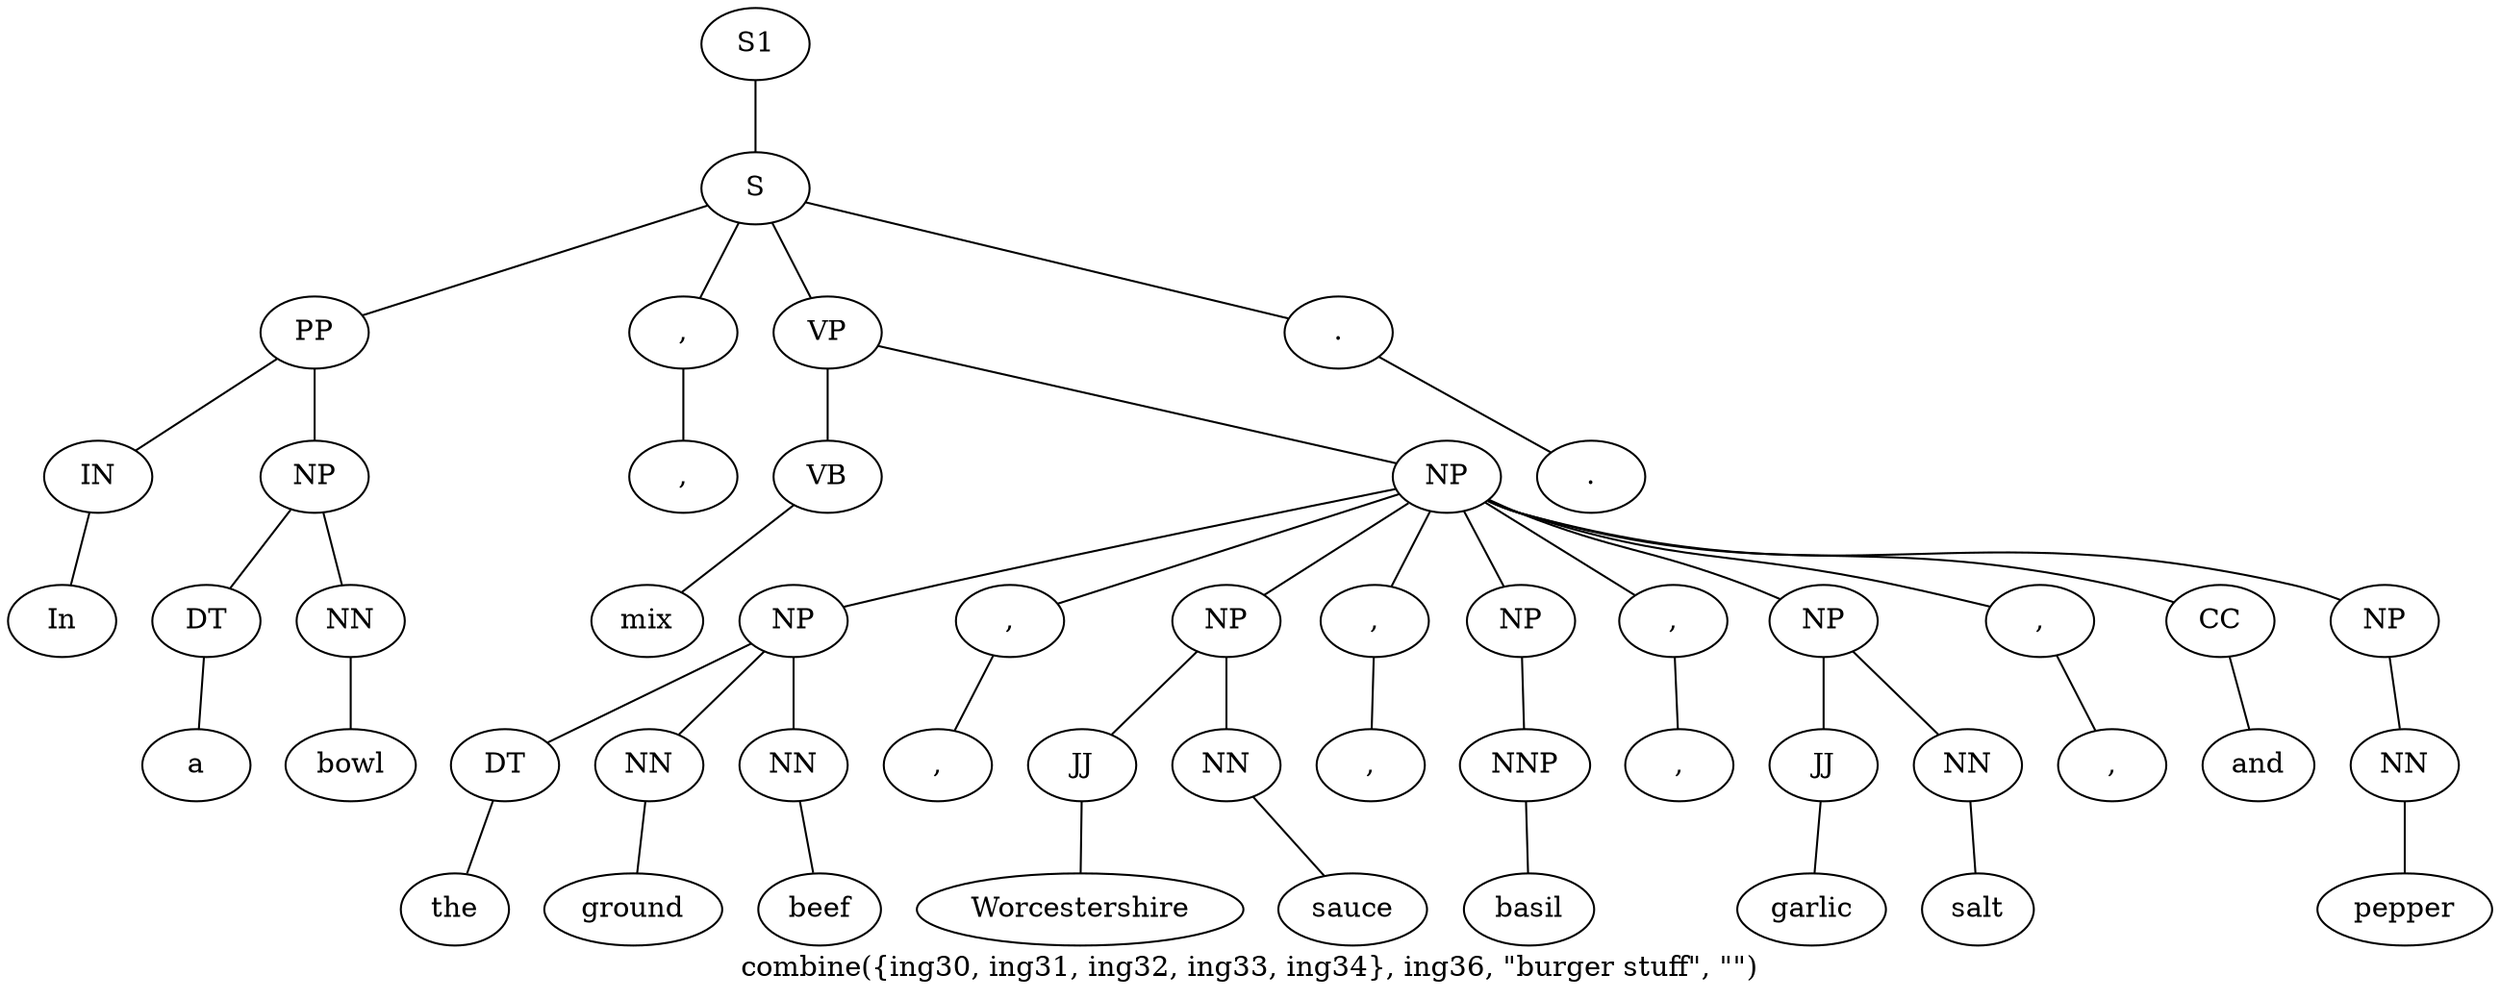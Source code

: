 graph SyntaxGraph {
	label = "combine({ing30, ing31, ing32, ing33, ing34}, ing36, \"burger stuff\", \"\")";
	Node0 [label="S1"];
	Node1 [label="S"];
	Node2 [label="PP"];
	Node3 [label="IN"];
	Node4 [label="In"];
	Node5 [label="NP"];
	Node6 [label="DT"];
	Node7 [label="a"];
	Node8 [label="NN"];
	Node9 [label="bowl"];
	Node10 [label=","];
	Node11 [label=","];
	Node12 [label="VP"];
	Node13 [label="VB"];
	Node14 [label="mix"];
	Node15 [label="NP"];
	Node16 [label="NP"];
	Node17 [label="DT"];
	Node18 [label="the"];
	Node19 [label="NN"];
	Node20 [label="ground"];
	Node21 [label="NN"];
	Node22 [label="beef"];
	Node23 [label=","];
	Node24 [label=","];
	Node25 [label="NP"];
	Node26 [label="JJ"];
	Node27 [label="Worcestershire"];
	Node28 [label="NN"];
	Node29 [label="sauce"];
	Node30 [label=","];
	Node31 [label=","];
	Node32 [label="NP"];
	Node33 [label="NNP"];
	Node34 [label="basil"];
	Node35 [label=","];
	Node36 [label=","];
	Node37 [label="NP"];
	Node38 [label="JJ"];
	Node39 [label="garlic"];
	Node40 [label="NN"];
	Node41 [label="salt"];
	Node42 [label=","];
	Node43 [label=","];
	Node44 [label="CC"];
	Node45 [label="and"];
	Node46 [label="NP"];
	Node47 [label="NN"];
	Node48 [label="pepper"];
	Node49 [label="."];
	Node50 [label="."];

	Node0 -- Node1;
	Node1 -- Node2;
	Node1 -- Node10;
	Node1 -- Node12;
	Node1 -- Node49;
	Node2 -- Node3;
	Node2 -- Node5;
	Node3 -- Node4;
	Node5 -- Node6;
	Node5 -- Node8;
	Node6 -- Node7;
	Node8 -- Node9;
	Node10 -- Node11;
	Node12 -- Node13;
	Node12 -- Node15;
	Node13 -- Node14;
	Node15 -- Node16;
	Node15 -- Node23;
	Node15 -- Node25;
	Node15 -- Node30;
	Node15 -- Node32;
	Node15 -- Node35;
	Node15 -- Node37;
	Node15 -- Node42;
	Node15 -- Node44;
	Node15 -- Node46;
	Node16 -- Node17;
	Node16 -- Node19;
	Node16 -- Node21;
	Node17 -- Node18;
	Node19 -- Node20;
	Node21 -- Node22;
	Node23 -- Node24;
	Node25 -- Node26;
	Node25 -- Node28;
	Node26 -- Node27;
	Node28 -- Node29;
	Node30 -- Node31;
	Node32 -- Node33;
	Node33 -- Node34;
	Node35 -- Node36;
	Node37 -- Node38;
	Node37 -- Node40;
	Node38 -- Node39;
	Node40 -- Node41;
	Node42 -- Node43;
	Node44 -- Node45;
	Node46 -- Node47;
	Node47 -- Node48;
	Node49 -- Node50;
}